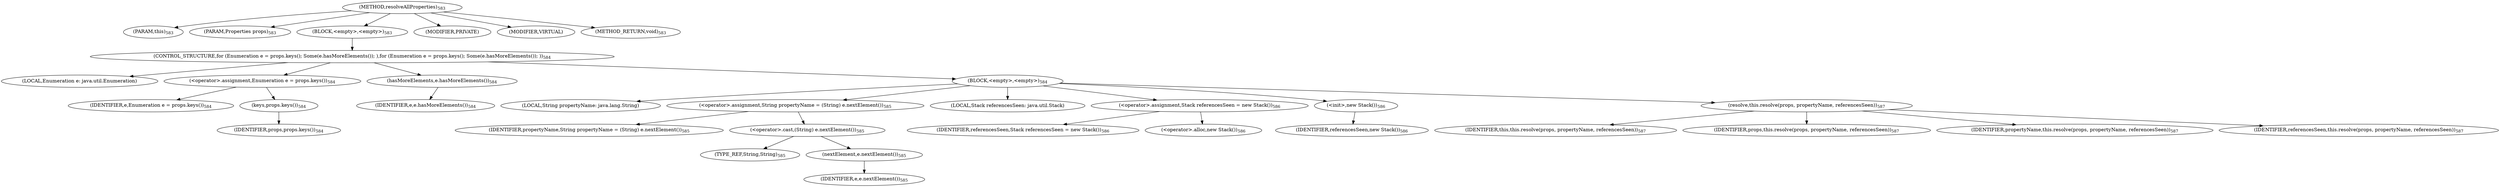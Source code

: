 digraph "resolveAllProperties" {  
"1112" [label = <(METHOD,resolveAllProperties)<SUB>583</SUB>> ]
"97" [label = <(PARAM,this)<SUB>583</SUB>> ]
"1113" [label = <(PARAM,Properties props)<SUB>583</SUB>> ]
"1114" [label = <(BLOCK,&lt;empty&gt;,&lt;empty&gt;)<SUB>583</SUB>> ]
"1115" [label = <(CONTROL_STRUCTURE,for (Enumeration e = props.keys(); Some(e.hasMoreElements()); ),for (Enumeration e = props.keys(); Some(e.hasMoreElements()); ))<SUB>584</SUB>> ]
"1116" [label = <(LOCAL,Enumeration e: java.util.Enumeration)> ]
"1117" [label = <(&lt;operator&gt;.assignment,Enumeration e = props.keys())<SUB>584</SUB>> ]
"1118" [label = <(IDENTIFIER,e,Enumeration e = props.keys())<SUB>584</SUB>> ]
"1119" [label = <(keys,props.keys())<SUB>584</SUB>> ]
"1120" [label = <(IDENTIFIER,props,props.keys())<SUB>584</SUB>> ]
"1121" [label = <(hasMoreElements,e.hasMoreElements())<SUB>584</SUB>> ]
"1122" [label = <(IDENTIFIER,e,e.hasMoreElements())<SUB>584</SUB>> ]
"1123" [label = <(BLOCK,&lt;empty&gt;,&lt;empty&gt;)<SUB>584</SUB>> ]
"1124" [label = <(LOCAL,String propertyName: java.lang.String)> ]
"1125" [label = <(&lt;operator&gt;.assignment,String propertyName = (String) e.nextElement())<SUB>585</SUB>> ]
"1126" [label = <(IDENTIFIER,propertyName,String propertyName = (String) e.nextElement())<SUB>585</SUB>> ]
"1127" [label = <(&lt;operator&gt;.cast,(String) e.nextElement())<SUB>585</SUB>> ]
"1128" [label = <(TYPE_REF,String,String)<SUB>585</SUB>> ]
"1129" [label = <(nextElement,e.nextElement())<SUB>585</SUB>> ]
"1130" [label = <(IDENTIFIER,e,e.nextElement())<SUB>585</SUB>> ]
"95" [label = <(LOCAL,Stack referencesSeen: java.util.Stack)> ]
"1131" [label = <(&lt;operator&gt;.assignment,Stack referencesSeen = new Stack())<SUB>586</SUB>> ]
"1132" [label = <(IDENTIFIER,referencesSeen,Stack referencesSeen = new Stack())<SUB>586</SUB>> ]
"1133" [label = <(&lt;operator&gt;.alloc,new Stack())<SUB>586</SUB>> ]
"1134" [label = <(&lt;init&gt;,new Stack())<SUB>586</SUB>> ]
"94" [label = <(IDENTIFIER,referencesSeen,new Stack())<SUB>586</SUB>> ]
"1135" [label = <(resolve,this.resolve(props, propertyName, referencesSeen))<SUB>587</SUB>> ]
"96" [label = <(IDENTIFIER,this,this.resolve(props, propertyName, referencesSeen))<SUB>587</SUB>> ]
"1136" [label = <(IDENTIFIER,props,this.resolve(props, propertyName, referencesSeen))<SUB>587</SUB>> ]
"1137" [label = <(IDENTIFIER,propertyName,this.resolve(props, propertyName, referencesSeen))<SUB>587</SUB>> ]
"1138" [label = <(IDENTIFIER,referencesSeen,this.resolve(props, propertyName, referencesSeen))<SUB>587</SUB>> ]
"1139" [label = <(MODIFIER,PRIVATE)> ]
"1140" [label = <(MODIFIER,VIRTUAL)> ]
"1141" [label = <(METHOD_RETURN,void)<SUB>583</SUB>> ]
  "1112" -> "97" 
  "1112" -> "1113" 
  "1112" -> "1114" 
  "1112" -> "1139" 
  "1112" -> "1140" 
  "1112" -> "1141" 
  "1114" -> "1115" 
  "1115" -> "1116" 
  "1115" -> "1117" 
  "1115" -> "1121" 
  "1115" -> "1123" 
  "1117" -> "1118" 
  "1117" -> "1119" 
  "1119" -> "1120" 
  "1121" -> "1122" 
  "1123" -> "1124" 
  "1123" -> "1125" 
  "1123" -> "95" 
  "1123" -> "1131" 
  "1123" -> "1134" 
  "1123" -> "1135" 
  "1125" -> "1126" 
  "1125" -> "1127" 
  "1127" -> "1128" 
  "1127" -> "1129" 
  "1129" -> "1130" 
  "1131" -> "1132" 
  "1131" -> "1133" 
  "1134" -> "94" 
  "1135" -> "96" 
  "1135" -> "1136" 
  "1135" -> "1137" 
  "1135" -> "1138" 
}
